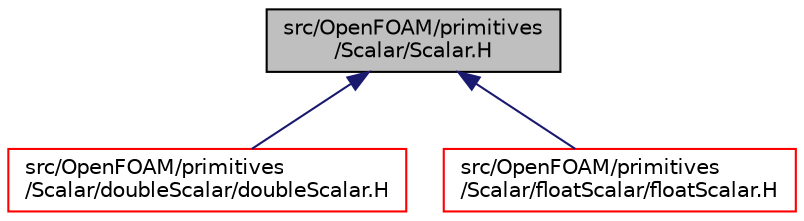 digraph "src/OpenFOAM/primitives/Scalar/Scalar.H"
{
  bgcolor="transparent";
  edge [fontname="Helvetica",fontsize="10",labelfontname="Helvetica",labelfontsize="10"];
  node [fontname="Helvetica",fontsize="10",shape=record];
  Node1 [label="src/OpenFOAM/primitives\l/Scalar/Scalar.H",height=0.2,width=0.4,color="black", fillcolor="grey75", style="filled", fontcolor="black"];
  Node1 -> Node2 [dir="back",color="midnightblue",fontsize="10",style="solid",fontname="Helvetica"];
  Node2 [label="src/OpenFOAM/primitives\l/Scalar/doubleScalar/doubleScalar.H",height=0.2,width=0.4,color="red",URL="$a09103.html"];
  Node1 -> Node3 [dir="back",color="midnightblue",fontsize="10",style="solid",fontname="Helvetica"];
  Node3 [label="src/OpenFOAM/primitives\l/Scalar/floatScalar/floatScalar.H",height=0.2,width=0.4,color="red",URL="$a09105.html"];
}
